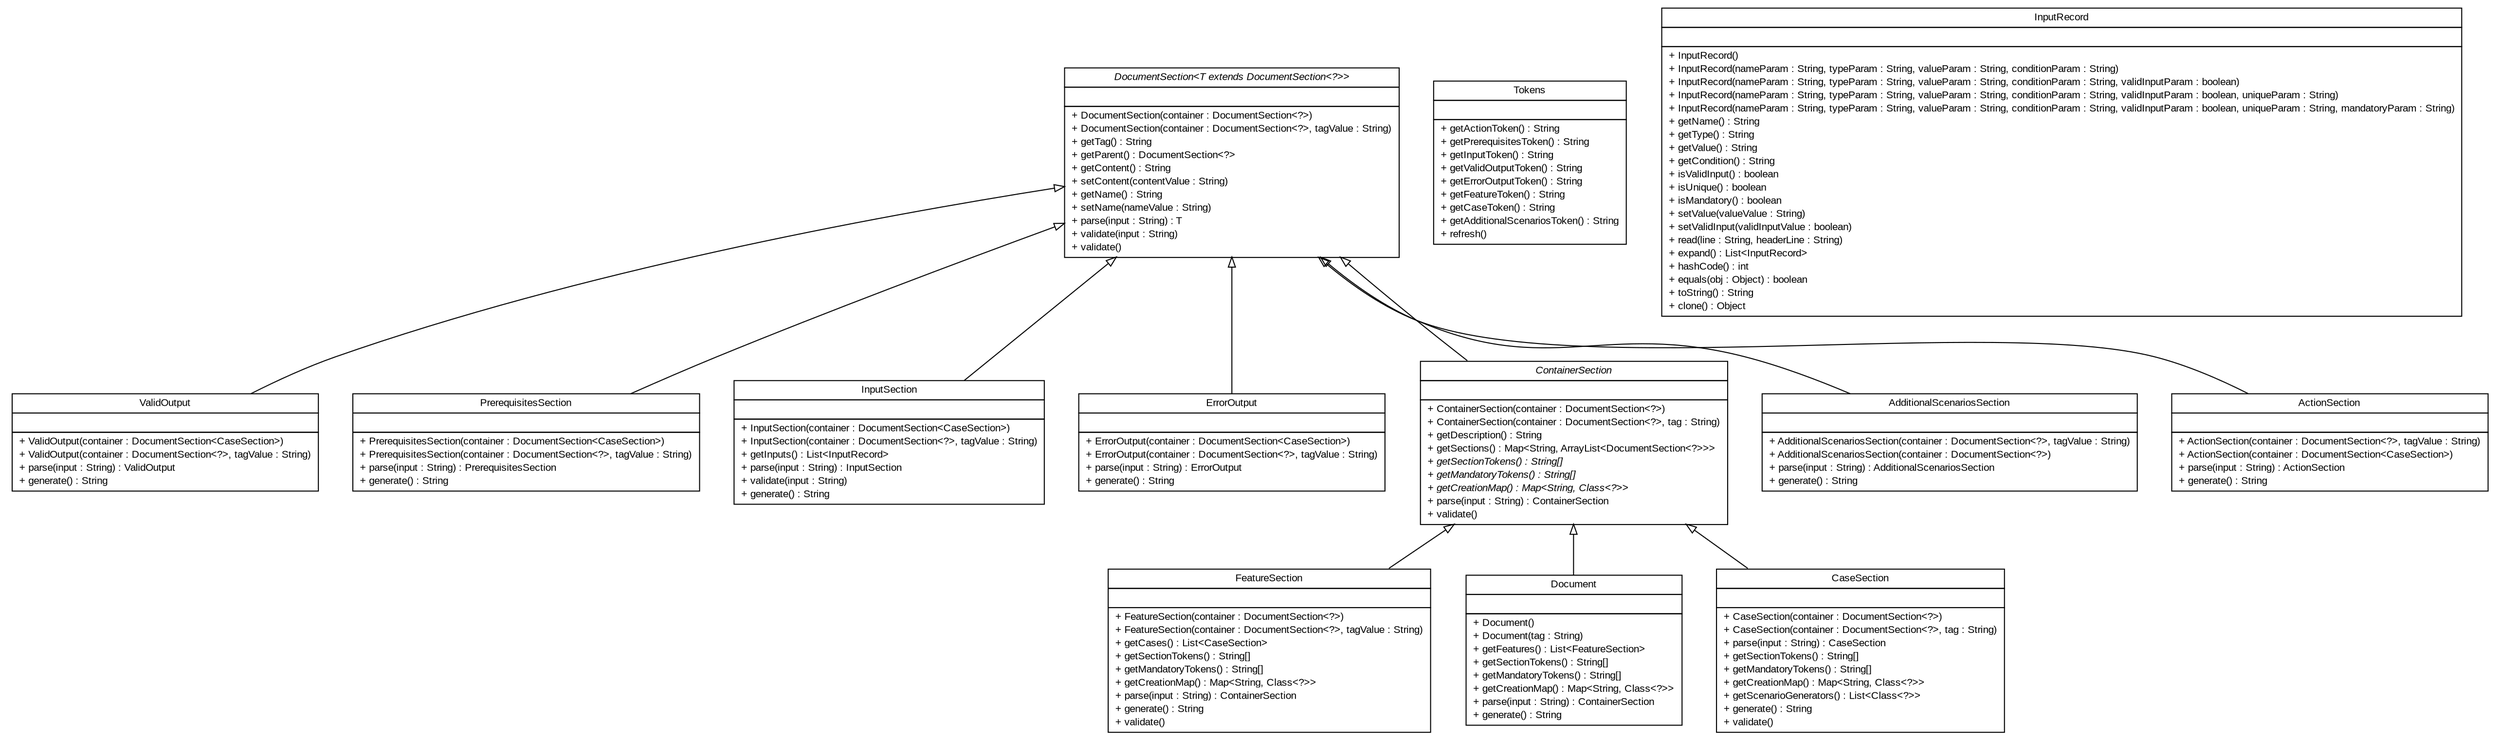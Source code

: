 #!/usr/local/bin/dot
#
# Class diagram 
# Generated by UMLGraph version R5_6 (http://www.umlgraph.org/)
#

digraph G {
	edge [fontname="arial",fontsize=10,labelfontname="arial",labelfontsize=10];
	node [fontname="arial",fontsize=10,shape=plaintext];
	nodesep=0.25;
	ranksep=0.5;
	// com.github.mkolisnyk.aerial.document.ValidOutput
	c545 [label=<<table title="com.github.mkolisnyk.aerial.document.ValidOutput" border="0" cellborder="1" cellspacing="0" cellpadding="2" port="p" href="./ValidOutput.html">
		<tr><td><table border="0" cellspacing="0" cellpadding="1">
<tr><td align="center" balign="center"> ValidOutput </td></tr>
		</table></td></tr>
		<tr><td><table border="0" cellspacing="0" cellpadding="1">
<tr><td align="left" balign="left">  </td></tr>
		</table></td></tr>
		<tr><td><table border="0" cellspacing="0" cellpadding="1">
<tr><td align="left" balign="left"> + ValidOutput(container : DocumentSection&lt;CaseSection&gt;) </td></tr>
<tr><td align="left" balign="left"> + ValidOutput(container : DocumentSection&lt;?&gt;, tagValue : String) </td></tr>
<tr><td align="left" balign="left"> + parse(input : String) : ValidOutput </td></tr>
<tr><td align="left" balign="left"> + generate() : String </td></tr>
		</table></td></tr>
		</table>>, URL="./ValidOutput.html", fontname="arial", fontcolor="black", fontsize=10.0];
	// com.github.mkolisnyk.aerial.document.Tokens
	c546 [label=<<table title="com.github.mkolisnyk.aerial.document.Tokens" border="0" cellborder="1" cellspacing="0" cellpadding="2" port="p" href="./Tokens.html">
		<tr><td><table border="0" cellspacing="0" cellpadding="1">
<tr><td align="center" balign="center"> Tokens </td></tr>
		</table></td></tr>
		<tr><td><table border="0" cellspacing="0" cellpadding="1">
<tr><td align="left" balign="left">  </td></tr>
		</table></td></tr>
		<tr><td><table border="0" cellspacing="0" cellpadding="1">
<tr><td align="left" balign="left"> + getActionToken() : String </td></tr>
<tr><td align="left" balign="left"> + getPrerequisitesToken() : String </td></tr>
<tr><td align="left" balign="left"> + getInputToken() : String </td></tr>
<tr><td align="left" balign="left"> + getValidOutputToken() : String </td></tr>
<tr><td align="left" balign="left"> + getErrorOutputToken() : String </td></tr>
<tr><td align="left" balign="left"> + getFeatureToken() : String </td></tr>
<tr><td align="left" balign="left"> + getCaseToken() : String </td></tr>
<tr><td align="left" balign="left"> + getAdditionalScenariosToken() : String </td></tr>
<tr><td align="left" balign="left"> + refresh() </td></tr>
		</table></td></tr>
		</table>>, URL="./Tokens.html", fontname="arial", fontcolor="black", fontsize=10.0];
	// com.github.mkolisnyk.aerial.document.PrerequisitesSection
	c547 [label=<<table title="com.github.mkolisnyk.aerial.document.PrerequisitesSection" border="0" cellborder="1" cellspacing="0" cellpadding="2" port="p" href="./PrerequisitesSection.html">
		<tr><td><table border="0" cellspacing="0" cellpadding="1">
<tr><td align="center" balign="center"> PrerequisitesSection </td></tr>
		</table></td></tr>
		<tr><td><table border="0" cellspacing="0" cellpadding="1">
<tr><td align="left" balign="left">  </td></tr>
		</table></td></tr>
		<tr><td><table border="0" cellspacing="0" cellpadding="1">
<tr><td align="left" balign="left"> + PrerequisitesSection(container : DocumentSection&lt;CaseSection&gt;) </td></tr>
<tr><td align="left" balign="left"> + PrerequisitesSection(container : DocumentSection&lt;?&gt;, tagValue : String) </td></tr>
<tr><td align="left" balign="left"> + parse(input : String) : PrerequisitesSection </td></tr>
<tr><td align="left" balign="left"> + generate() : String </td></tr>
		</table></td></tr>
		</table>>, URL="./PrerequisitesSection.html", fontname="arial", fontcolor="black", fontsize=10.0];
	// com.github.mkolisnyk.aerial.document.InputSection
	c548 [label=<<table title="com.github.mkolisnyk.aerial.document.InputSection" border="0" cellborder="1" cellspacing="0" cellpadding="2" port="p" href="./InputSection.html">
		<tr><td><table border="0" cellspacing="0" cellpadding="1">
<tr><td align="center" balign="center"> InputSection </td></tr>
		</table></td></tr>
		<tr><td><table border="0" cellspacing="0" cellpadding="1">
<tr><td align="left" balign="left">  </td></tr>
		</table></td></tr>
		<tr><td><table border="0" cellspacing="0" cellpadding="1">
<tr><td align="left" balign="left"> + InputSection(container : DocumentSection&lt;CaseSection&gt;) </td></tr>
<tr><td align="left" balign="left"> + InputSection(container : DocumentSection&lt;?&gt;, tagValue : String) </td></tr>
<tr><td align="left" balign="left"> + getInputs() : List&lt;InputRecord&gt; </td></tr>
<tr><td align="left" balign="left"> + parse(input : String) : InputSection </td></tr>
<tr><td align="left" balign="left"> + validate(input : String) </td></tr>
<tr><td align="left" balign="left"> + generate() : String </td></tr>
		</table></td></tr>
		</table>>, URL="./InputSection.html", fontname="arial", fontcolor="black", fontsize=10.0];
	// com.github.mkolisnyk.aerial.document.InputRecord
	c549 [label=<<table title="com.github.mkolisnyk.aerial.document.InputRecord" border="0" cellborder="1" cellspacing="0" cellpadding="2" port="p" href="./InputRecord.html">
		<tr><td><table border="0" cellspacing="0" cellpadding="1">
<tr><td align="center" balign="center"> InputRecord </td></tr>
		</table></td></tr>
		<tr><td><table border="0" cellspacing="0" cellpadding="1">
<tr><td align="left" balign="left">  </td></tr>
		</table></td></tr>
		<tr><td><table border="0" cellspacing="0" cellpadding="1">
<tr><td align="left" balign="left"> + InputRecord() </td></tr>
<tr><td align="left" balign="left"> + InputRecord(nameParam : String, typeParam : String, valueParam : String, conditionParam : String) </td></tr>
<tr><td align="left" balign="left"> + InputRecord(nameParam : String, typeParam : String, valueParam : String, conditionParam : String, validInputParam : boolean) </td></tr>
<tr><td align="left" balign="left"> + InputRecord(nameParam : String, typeParam : String, valueParam : String, conditionParam : String, validInputParam : boolean, uniqueParam : String) </td></tr>
<tr><td align="left" balign="left"> + InputRecord(nameParam : String, typeParam : String, valueParam : String, conditionParam : String, validInputParam : boolean, uniqueParam : String, mandatoryParam : String) </td></tr>
<tr><td align="left" balign="left"> + getName() : String </td></tr>
<tr><td align="left" balign="left"> + getType() : String </td></tr>
<tr><td align="left" balign="left"> + getValue() : String </td></tr>
<tr><td align="left" balign="left"> + getCondition() : String </td></tr>
<tr><td align="left" balign="left"> + isValidInput() : boolean </td></tr>
<tr><td align="left" balign="left"> + isUnique() : boolean </td></tr>
<tr><td align="left" balign="left"> + isMandatory() : boolean </td></tr>
<tr><td align="left" balign="left"> + setValue(valueValue : String) </td></tr>
<tr><td align="left" balign="left"> + setValidInput(validInputValue : boolean) </td></tr>
<tr><td align="left" balign="left"> + read(line : String, headerLine : String) </td></tr>
<tr><td align="left" balign="left"> + expand() : List&lt;InputRecord&gt; </td></tr>
<tr><td align="left" balign="left"> + hashCode() : int </td></tr>
<tr><td align="left" balign="left"> + equals(obj : Object) : boolean </td></tr>
<tr><td align="left" balign="left"> + toString() : String </td></tr>
<tr><td align="left" balign="left"> + clone() : Object </td></tr>
		</table></td></tr>
		</table>>, URL="./InputRecord.html", fontname="arial", fontcolor="black", fontsize=10.0];
	// com.github.mkolisnyk.aerial.document.FeatureSection
	c550 [label=<<table title="com.github.mkolisnyk.aerial.document.FeatureSection" border="0" cellborder="1" cellspacing="0" cellpadding="2" port="p" href="./FeatureSection.html">
		<tr><td><table border="0" cellspacing="0" cellpadding="1">
<tr><td align="center" balign="center"> FeatureSection </td></tr>
		</table></td></tr>
		<tr><td><table border="0" cellspacing="0" cellpadding="1">
<tr><td align="left" balign="left">  </td></tr>
		</table></td></tr>
		<tr><td><table border="0" cellspacing="0" cellpadding="1">
<tr><td align="left" balign="left"> + FeatureSection(container : DocumentSection&lt;?&gt;) </td></tr>
<tr><td align="left" balign="left"> + FeatureSection(container : DocumentSection&lt;?&gt;, tagValue : String) </td></tr>
<tr><td align="left" balign="left"> + getCases() : List&lt;CaseSection&gt; </td></tr>
<tr><td align="left" balign="left"> + getSectionTokens() : String[] </td></tr>
<tr><td align="left" balign="left"> + getMandatoryTokens() : String[] </td></tr>
<tr><td align="left" balign="left"> + getCreationMap() : Map&lt;String, Class&lt;?&gt;&gt; </td></tr>
<tr><td align="left" balign="left"> + parse(input : String) : ContainerSection </td></tr>
<tr><td align="left" balign="left"> + generate() : String </td></tr>
<tr><td align="left" balign="left"> + validate() </td></tr>
		</table></td></tr>
		</table>>, URL="./FeatureSection.html", fontname="arial", fontcolor="black", fontsize=10.0];
	// com.github.mkolisnyk.aerial.document.ErrorOutput
	c551 [label=<<table title="com.github.mkolisnyk.aerial.document.ErrorOutput" border="0" cellborder="1" cellspacing="0" cellpadding="2" port="p" href="./ErrorOutput.html">
		<tr><td><table border="0" cellspacing="0" cellpadding="1">
<tr><td align="center" balign="center"> ErrorOutput </td></tr>
		</table></td></tr>
		<tr><td><table border="0" cellspacing="0" cellpadding="1">
<tr><td align="left" balign="left">  </td></tr>
		</table></td></tr>
		<tr><td><table border="0" cellspacing="0" cellpadding="1">
<tr><td align="left" balign="left"> + ErrorOutput(container : DocumentSection&lt;CaseSection&gt;) </td></tr>
<tr><td align="left" balign="left"> + ErrorOutput(container : DocumentSection&lt;?&gt;, tagValue : String) </td></tr>
<tr><td align="left" balign="left"> + parse(input : String) : ErrorOutput </td></tr>
<tr><td align="left" balign="left"> + generate() : String </td></tr>
		</table></td></tr>
		</table>>, URL="./ErrorOutput.html", fontname="arial", fontcolor="black", fontsize=10.0];
	// com.github.mkolisnyk.aerial.document.DocumentSection<T extends com.github.mkolisnyk.aerial.document.DocumentSection<?>>
	c552 [label=<<table title="com.github.mkolisnyk.aerial.document.DocumentSection" border="0" cellborder="1" cellspacing="0" cellpadding="2" port="p" href="./DocumentSection.html">
		<tr><td><table border="0" cellspacing="0" cellpadding="1">
<tr><td align="center" balign="center"><font face="arial italic"> DocumentSection&lt;T extends DocumentSection&lt;?&gt;&gt; </font></td></tr>
		</table></td></tr>
		<tr><td><table border="0" cellspacing="0" cellpadding="1">
<tr><td align="left" balign="left">  </td></tr>
		</table></td></tr>
		<tr><td><table border="0" cellspacing="0" cellpadding="1">
<tr><td align="left" balign="left"> + DocumentSection(container : DocumentSection&lt;?&gt;) </td></tr>
<tr><td align="left" balign="left"> + DocumentSection(container : DocumentSection&lt;?&gt;, tagValue : String) </td></tr>
<tr><td align="left" balign="left"> + getTag() : String </td></tr>
<tr><td align="left" balign="left"> + getParent() : DocumentSection&lt;?&gt; </td></tr>
<tr><td align="left" balign="left"> + getContent() : String </td></tr>
<tr><td align="left" balign="left"> + setContent(contentValue : String) </td></tr>
<tr><td align="left" balign="left"> + getName() : String </td></tr>
<tr><td align="left" balign="left"> + setName(nameValue : String) </td></tr>
<tr><td align="left" balign="left"> + parse(input : String) : T </td></tr>
<tr><td align="left" balign="left"> + validate(input : String) </td></tr>
<tr><td align="left" balign="left"> + validate() </td></tr>
		</table></td></tr>
		</table>>, URL="./DocumentSection.html", fontname="arial", fontcolor="black", fontsize=10.0];
	// com.github.mkolisnyk.aerial.document.Document
	c553 [label=<<table title="com.github.mkolisnyk.aerial.document.Document" border="0" cellborder="1" cellspacing="0" cellpadding="2" port="p" href="./Document.html">
		<tr><td><table border="0" cellspacing="0" cellpadding="1">
<tr><td align="center" balign="center"> Document </td></tr>
		</table></td></tr>
		<tr><td><table border="0" cellspacing="0" cellpadding="1">
<tr><td align="left" balign="left">  </td></tr>
		</table></td></tr>
		<tr><td><table border="0" cellspacing="0" cellpadding="1">
<tr><td align="left" balign="left"> + Document() </td></tr>
<tr><td align="left" balign="left"> + Document(tag : String) </td></tr>
<tr><td align="left" balign="left"> + getFeatures() : List&lt;FeatureSection&gt; </td></tr>
<tr><td align="left" balign="left"> + getSectionTokens() : String[] </td></tr>
<tr><td align="left" balign="left"> + getMandatoryTokens() : String[] </td></tr>
<tr><td align="left" balign="left"> + getCreationMap() : Map&lt;String, Class&lt;?&gt;&gt; </td></tr>
<tr><td align="left" balign="left"> + parse(input : String) : ContainerSection </td></tr>
<tr><td align="left" balign="left"> + generate() : String </td></tr>
		</table></td></tr>
		</table>>, URL="./Document.html", fontname="arial", fontcolor="black", fontsize=10.0];
	// com.github.mkolisnyk.aerial.document.ContainerSection
	c554 [label=<<table title="com.github.mkolisnyk.aerial.document.ContainerSection" border="0" cellborder="1" cellspacing="0" cellpadding="2" port="p" href="./ContainerSection.html">
		<tr><td><table border="0" cellspacing="0" cellpadding="1">
<tr><td align="center" balign="center"><font face="arial italic"> ContainerSection </font></td></tr>
		</table></td></tr>
		<tr><td><table border="0" cellspacing="0" cellpadding="1">
<tr><td align="left" balign="left">  </td></tr>
		</table></td></tr>
		<tr><td><table border="0" cellspacing="0" cellpadding="1">
<tr><td align="left" balign="left"> + ContainerSection(container : DocumentSection&lt;?&gt;) </td></tr>
<tr><td align="left" balign="left"> + ContainerSection(container : DocumentSection&lt;?&gt;, tag : String) </td></tr>
<tr><td align="left" balign="left"> + getDescription() : String </td></tr>
<tr><td align="left" balign="left"> + getSections() : Map&lt;String, ArrayList&lt;DocumentSection&lt;?&gt;&gt;&gt; </td></tr>
<tr><td align="left" balign="left"><font face="arial italic" point-size="10.0"> + getSectionTokens() : String[] </font></td></tr>
<tr><td align="left" balign="left"><font face="arial italic" point-size="10.0"> + getMandatoryTokens() : String[] </font></td></tr>
<tr><td align="left" balign="left"><font face="arial italic" point-size="10.0"> + getCreationMap() : Map&lt;String, Class&lt;?&gt;&gt; </font></td></tr>
<tr><td align="left" balign="left"> + parse(input : String) : ContainerSection </td></tr>
<tr><td align="left" balign="left"> + validate() </td></tr>
		</table></td></tr>
		</table>>, URL="./ContainerSection.html", fontname="arial", fontcolor="black", fontsize=10.0];
	// com.github.mkolisnyk.aerial.document.CaseSection
	c555 [label=<<table title="com.github.mkolisnyk.aerial.document.CaseSection" border="0" cellborder="1" cellspacing="0" cellpadding="2" port="p" href="./CaseSection.html">
		<tr><td><table border="0" cellspacing="0" cellpadding="1">
<tr><td align="center" balign="center"> CaseSection </td></tr>
		</table></td></tr>
		<tr><td><table border="0" cellspacing="0" cellpadding="1">
<tr><td align="left" balign="left">  </td></tr>
		</table></td></tr>
		<tr><td><table border="0" cellspacing="0" cellpadding="1">
<tr><td align="left" balign="left"> + CaseSection(container : DocumentSection&lt;?&gt;) </td></tr>
<tr><td align="left" balign="left"> + CaseSection(container : DocumentSection&lt;?&gt;, tag : String) </td></tr>
<tr><td align="left" balign="left"> + parse(input : String) : CaseSection </td></tr>
<tr><td align="left" balign="left"> + getSectionTokens() : String[] </td></tr>
<tr><td align="left" balign="left"> + getMandatoryTokens() : String[] </td></tr>
<tr><td align="left" balign="left"> + getCreationMap() : Map&lt;String, Class&lt;?&gt;&gt; </td></tr>
<tr><td align="left" balign="left"> + getScenarioGenerators() : List&lt;Class&lt;?&gt;&gt; </td></tr>
<tr><td align="left" balign="left"> + generate() : String </td></tr>
<tr><td align="left" balign="left"> + validate() </td></tr>
		</table></td></tr>
		</table>>, URL="./CaseSection.html", fontname="arial", fontcolor="black", fontsize=10.0];
	// com.github.mkolisnyk.aerial.document.AdditionalScenariosSection
	c556 [label=<<table title="com.github.mkolisnyk.aerial.document.AdditionalScenariosSection" border="0" cellborder="1" cellspacing="0" cellpadding="2" port="p" href="./AdditionalScenariosSection.html">
		<tr><td><table border="0" cellspacing="0" cellpadding="1">
<tr><td align="center" balign="center"> AdditionalScenariosSection </td></tr>
		</table></td></tr>
		<tr><td><table border="0" cellspacing="0" cellpadding="1">
<tr><td align="left" balign="left">  </td></tr>
		</table></td></tr>
		<tr><td><table border="0" cellspacing="0" cellpadding="1">
<tr><td align="left" balign="left"> + AdditionalScenariosSection(container : DocumentSection&lt;?&gt;, tagValue : String) </td></tr>
<tr><td align="left" balign="left"> + AdditionalScenariosSection(container : DocumentSection&lt;?&gt;) </td></tr>
<tr><td align="left" balign="left"> + parse(input : String) : AdditionalScenariosSection </td></tr>
<tr><td align="left" balign="left"> + generate() : String </td></tr>
		</table></td></tr>
		</table>>, URL="./AdditionalScenariosSection.html", fontname="arial", fontcolor="black", fontsize=10.0];
	// com.github.mkolisnyk.aerial.document.ActionSection
	c557 [label=<<table title="com.github.mkolisnyk.aerial.document.ActionSection" border="0" cellborder="1" cellspacing="0" cellpadding="2" port="p" href="./ActionSection.html">
		<tr><td><table border="0" cellspacing="0" cellpadding="1">
<tr><td align="center" balign="center"> ActionSection </td></tr>
		</table></td></tr>
		<tr><td><table border="0" cellspacing="0" cellpadding="1">
<tr><td align="left" balign="left">  </td></tr>
		</table></td></tr>
		<tr><td><table border="0" cellspacing="0" cellpadding="1">
<tr><td align="left" balign="left"> + ActionSection(container : DocumentSection&lt;?&gt;, tagValue : String) </td></tr>
<tr><td align="left" balign="left"> + ActionSection(container : DocumentSection&lt;CaseSection&gt;) </td></tr>
<tr><td align="left" balign="left"> + parse(input : String) : ActionSection </td></tr>
<tr><td align="left" balign="left"> + generate() : String </td></tr>
		</table></td></tr>
		</table>>, URL="./ActionSection.html", fontname="arial", fontcolor="black", fontsize=10.0];
	//com.github.mkolisnyk.aerial.document.ValidOutput extends com.github.mkolisnyk.aerial.document.DocumentSection<com.github.mkolisnyk.aerial.document.ValidOutput>
	c552:p -> c545:p [dir=back,arrowtail=empty];
	//com.github.mkolisnyk.aerial.document.PrerequisitesSection extends com.github.mkolisnyk.aerial.document.DocumentSection<com.github.mkolisnyk.aerial.document.PrerequisitesSection>
	c552:p -> c547:p [dir=back,arrowtail=empty];
	//com.github.mkolisnyk.aerial.document.InputSection extends com.github.mkolisnyk.aerial.document.DocumentSection<com.github.mkolisnyk.aerial.document.InputSection>
	c552:p -> c548:p [dir=back,arrowtail=empty];
	//com.github.mkolisnyk.aerial.document.FeatureSection extends com.github.mkolisnyk.aerial.document.ContainerSection
	c554:p -> c550:p [dir=back,arrowtail=empty];
	//com.github.mkolisnyk.aerial.document.ErrorOutput extends com.github.mkolisnyk.aerial.document.DocumentSection<com.github.mkolisnyk.aerial.document.ErrorOutput>
	c552:p -> c551:p [dir=back,arrowtail=empty];
	//com.github.mkolisnyk.aerial.document.Document extends com.github.mkolisnyk.aerial.document.ContainerSection
	c554:p -> c553:p [dir=back,arrowtail=empty];
	//com.github.mkolisnyk.aerial.document.ContainerSection extends com.github.mkolisnyk.aerial.document.DocumentSection<com.github.mkolisnyk.aerial.document.ContainerSection>
	c552:p -> c554:p [dir=back,arrowtail=empty];
	//com.github.mkolisnyk.aerial.document.CaseSection extends com.github.mkolisnyk.aerial.document.ContainerSection
	c554:p -> c555:p [dir=back,arrowtail=empty];
	//com.github.mkolisnyk.aerial.document.AdditionalScenariosSection extends com.github.mkolisnyk.aerial.document.DocumentSection<com.github.mkolisnyk.aerial.document.AdditionalScenariosSection>
	c552:p -> c556:p [dir=back,arrowtail=empty];
	//com.github.mkolisnyk.aerial.document.ActionSection extends com.github.mkolisnyk.aerial.document.DocumentSection<com.github.mkolisnyk.aerial.document.ActionSection>
	c552:p -> c557:p [dir=back,arrowtail=empty];
}

